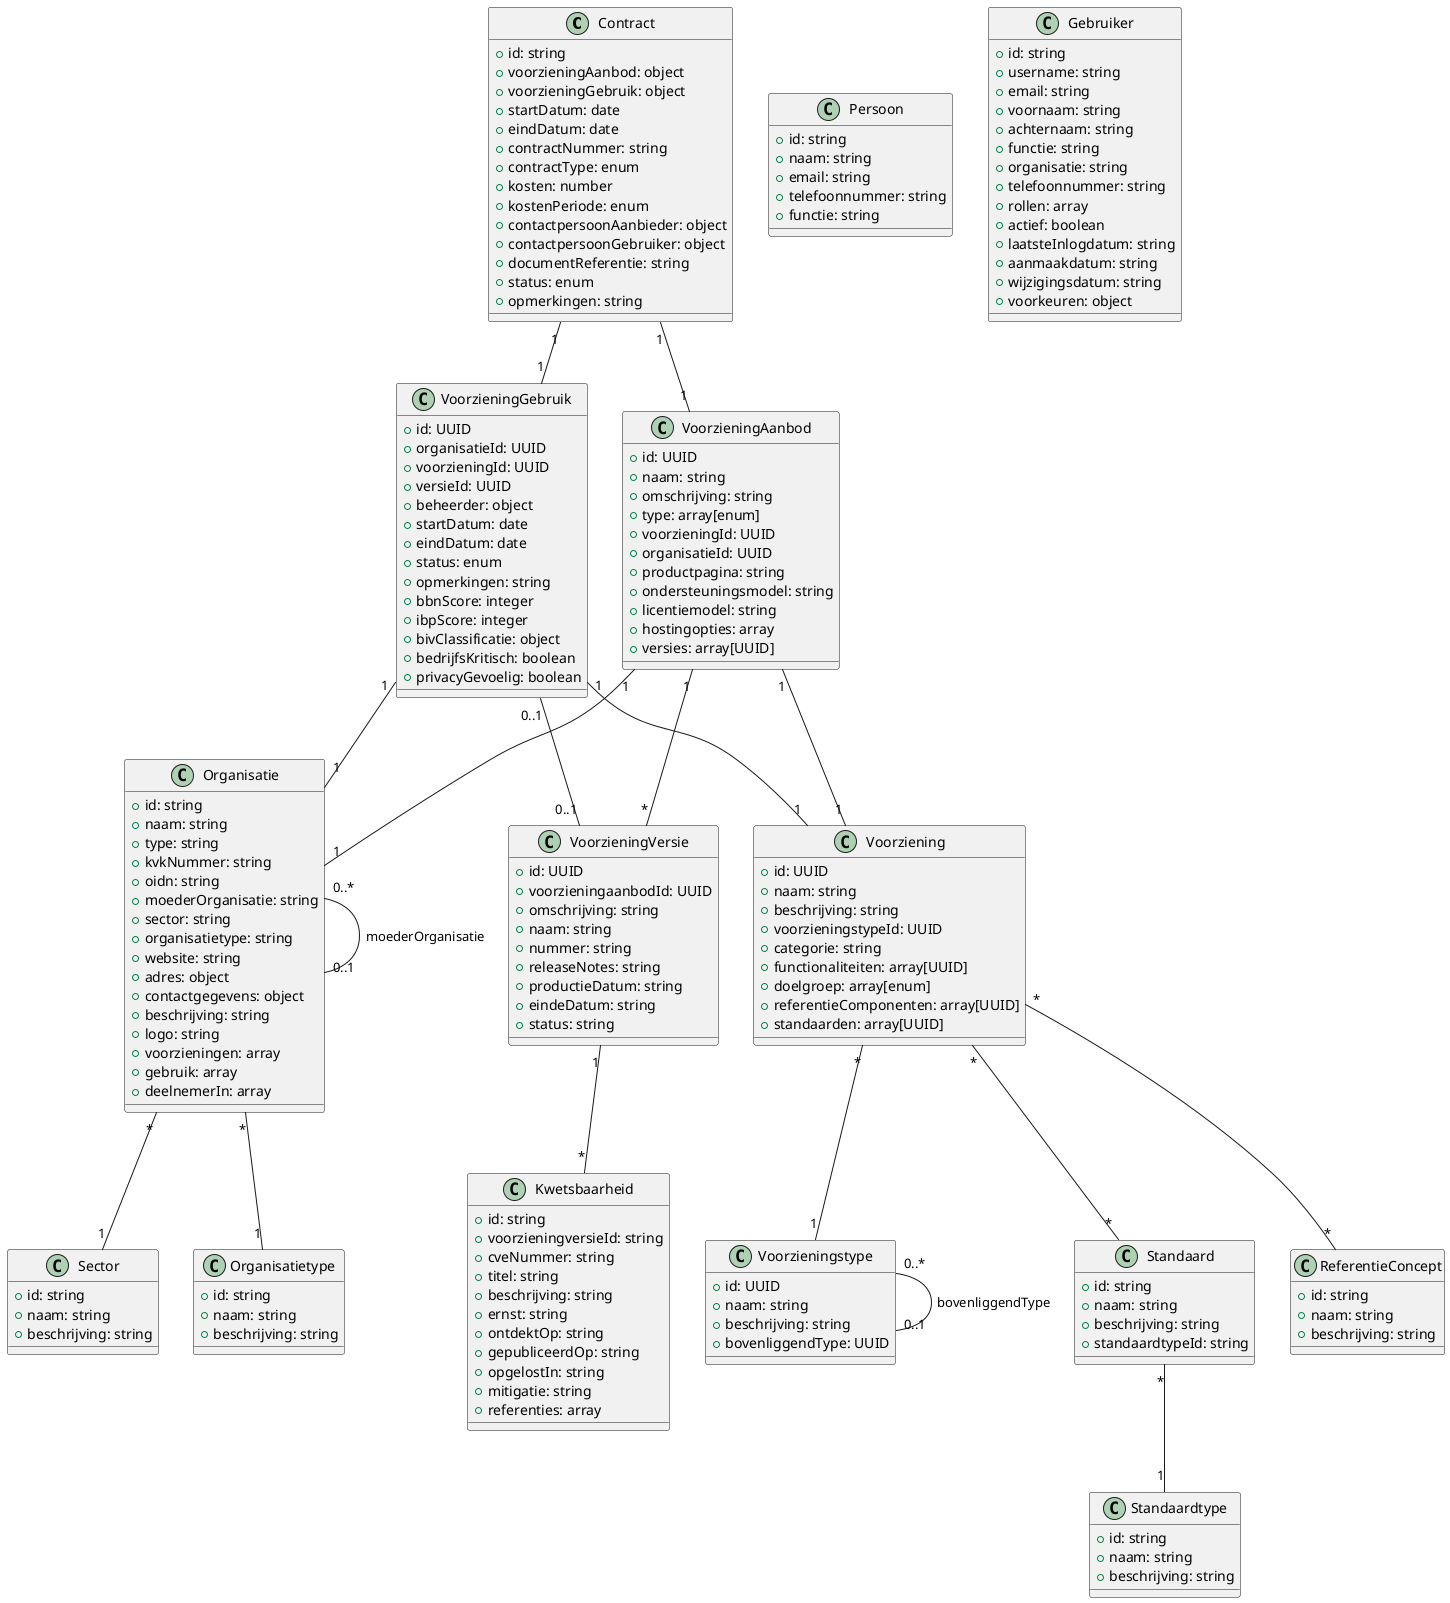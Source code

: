 @startuml Softwarecatalogus

' Klassen definities
class Contract {
  +id: string
  +voorzieningAanbod: object
  +voorzieningGebruik: object
  +startDatum: date
  +eindDatum: date
  +contractNummer: string
  +contractType: enum
  +kosten: number
  +kostenPeriode: enum
  +contactpersoonAanbieder: object
  +contactpersoonGebruiker: object
  +documentReferentie: string
  +status: enum
  +opmerkingen: string
}

class VoorzieningAanbod {
  +id: UUID
  +naam: string
  +omschrijving: string
  +type: array[enum]
  +voorzieningId: UUID
  +organisatieId: UUID
  +productpagina: string
  +ondersteuningsmodel: string
  +licentiemodel: string
  +hostingopties: array
  +versies: array[UUID]
}

class VoorzieningGebruik {
  +id: UUID
  +organisatieId: UUID
  +voorzieningId: UUID
  +versieId: UUID
  +beheerder: object
  +startDatum: date
  +eindDatum: date
  +status: enum
  +opmerkingen: string
  +bbnScore: integer
  +ibpScore: integer
  +bivClassificatie: object
  +bedrijfsKritisch: boolean
  +privacyGevoelig: boolean
}

class Organisatie {
  +id: string
  +naam: string
  +type: string
  +kvkNummer: string
  +oidn: string
  +moederOrganisatie: string
  +sector: string
  +organisatietype: string
  +website: string
  +adres: object
  +contactgegevens: object
  +beschrijving: string
  +logo: string
  +voorzieningen: array
  +gebruik: array
  +deelnemerIn: array
}

class Voorziening {
  +id: UUID
  +naam: string
  +beschrijving: string
  +voorzieningstypeId: UUID
  +categorie: string
  +functionaliteiten: array[UUID]
  +doelgroep: array[enum]
  +referentieComponenten: array[UUID]
  +standaarden: array[UUID]
}

class Persoon {
  +id: string
  +naam: string
  +email: string
  +telefoonnummer: string
  +functie: string
}

class Voorzieningstype {
  +id: UUID
  +naam: string
  +beschrijving: string
  +bovenliggendType: UUID
}

class VoorzieningVersie {
  +id: UUID
  +voorzieningaanbodId: UUID
  +omschrijving: string
  +naam: string
  +nummer: string
  +releaseNotes: string
  +productieDatum: string
  +eindeDatum: string
  +status: string
}

class Kwetsbaarheid {
  +id: string
  +voorzieningversieId: string
  +cveNummer: string
  +titel: string
  +beschrijving: string
  +ernst: string
  +ontdektOp: string
  +gepubliceerdOp: string
  +opgelostIn: string
  +mitigatie: string
  +referenties: array
}

class Gebruiker {
  +id: string
  +username: string
  +email: string
  +voornaam: string
  +achternaam: string
  +functie: string
  +organisatie: string
  +telefoonnummer: string
  +rollen: array
  +actief: boolean
  +laatsteInlogdatum: string
  +aanmaakdatum: string
  +wijzigingsdatum: string
  +voorkeuren: object
}

class Standaardtype {
  +id: string
  +naam: string
  +beschrijving: string
}

class Standaard {
  +id: string
  +naam: string
  +beschrijving: string
  +standaardtypeId: string
}

class Sector {
  +id: string
  +naam: string
  +beschrijving: string
}

class Organisatietype {
  +id: string
  +naam: string
  +beschrijving: string
}

class ReferentieConcept {
  +id: string
  +naam: string
  +beschrijving: string
}

' Relaties
Contract "1" -- "1" VoorzieningAanbod
Contract "1" -- "1" VoorzieningGebruik
VoorzieningGebruik "1" -- "1" Organisatie
VoorzieningGebruik "1" -- "1" Voorziening
VoorzieningGebruik "0..1" -- "0..1" VoorzieningVersie
VoorzieningAanbod "1" -- "1" Voorziening
VoorzieningAanbod "1" -- "1" Organisatie
VoorzieningAanbod "1" -- "*" VoorzieningVersie
Voorziening "*" -- "1" Voorzieningstype
Voorziening "*" -- "*" Standaard
Voorziening "*" -- "*" ReferentieConcept
Voorzieningstype "0..*" -- "0..1" Voorzieningstype : bovenliggendType
VoorzieningVersie "1" -- "*" Kwetsbaarheid
Organisatie "0..*" -- "0..1" Organisatie : moederOrganisatie
Organisatie "*" -- "1" Sector
Organisatie "*" -- "1" Organisatietype
Standaard "*" -- "1" Standaardtype

@enduml 